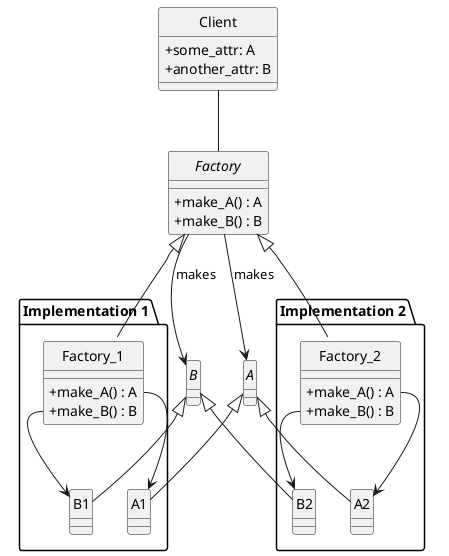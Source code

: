 @startuml
'figure 6: The Abstract Factory Pattern'
skinparam monochrome true
skinparam handwritten false
skinparam shadowing false
skinparam classAttributeIconSize 0
hide class circle
hide abstract circle

class Client {
  + some_attr: A
  + another_attr: B
}

abstract class Factory {
    + make_A() : A
    + make_B() : B
}

abstract class A {}

abstract class B {}

Client -- Factory

Factory -> A : "makes"
Factory -> B : "makes"


package "Implementation 1" {

    class Factory_1 {
      + make_A() : A
      + make_B() : B
    }
    Factory <|-- Factory_1

    class A1 {}
    class B1 {}

    A <|-- A1
    B <|-- B1

    Factory_1::make_A --> A1
    Factory_1::make_B --> B1

}


package "Implementation 2" {

    class Factory_2 {
      + make_A() : A
      + make_B() : B
    }
    Factory <|-- Factory_2

    class A2 {}
    class B2 {}

    A <|-- A2
    B <|-- B2

    Factory_2::make_A --> A2
    Factory_2::make_B --> B2
}

@enduml

@startuml abstract_factory-classes.png
'figure 7: The Abstract Factory Pattern'
skinparam monochrome true
skinparam handwritten false
skinparam shadowing false
skinparam classAttributeIconSize 0
hide class circle
hide abstract circle

class Game {
  + deck: List[Card]
  + hand: Hand
  + deal() : Hand
  + score(hand: Hand) -> List[Trick]
}

abstract class CardGameFactory {
    + make_card(rank, suit) : Card
    + make_hand(cards) : Hand
}

abstract class Card {
    rank: int
    suit: Suit
}

abstract class Hand {
    cards: List[Card]
}

Game -- CardGameFactory

CardGameFactory -> Card : "makes"
CardGameFactory -> Hand : "makes"

Hand *-- Card

package "Cribbage" {

    class CribbageFactory {
        + make_card(rank, suit) : Card
        + make_hand(cards) : Hand
    }
    CardGameFactory <|-- CribbageFactory

    class CribbageCard {
        + points : int
    }
    class CribbageFace {}
    class CribbageAce {}
    class CribbageHand {
        + upcard(card: Card)
    }

    Card <|-- CribbageCard
    CribbageCard <|-- CribbageFace
    CribbageCard <|-- CribbageAce
    Hand <|-- CribbageHand

    CribbageFactory::make_card --> CribbageCard
    CribbageFactory::make_hand -> CribbageHand

    CribbageHand *- "4" CribbageCard
}


package "Poker" {

    class PokerFactory {
        + make_card(rank, suit) : Card
        + make_hand(cards) : Hand
    }
    CardGameFactory <|-- PokerFactory

    class PokerCard {}
    class PokerHand {}

    Card <|-- PokerCard
    Hand <|-- PokerHand

    PokerFactory::make_card --> PokerCard
    PokerFactory::make_hand -> PokerHand

    PokerHand *- "5" PokerCard
}

@enduml

@startuml factory-modules.png
'figure 8: The Abstract Factory Pattern'
skinparam monochrome true
skinparam handwritten false
skinparam shadowing false
skinparam classAttributeIconSize 0
hide class circle
hide abstract circle

class Game {
  + deck: List[Card]
  + hand: Hand
  + deal() : Hand
  + score(hand: Hand) -> List[Trick]
}

package Base {

    abstract class Card {
        rank: int
        suit: Suit
    }

    abstract class Hand {
        cards: List[Card]
    }

    Hand *-- Card
}

package "Cribbage" {

    class "CardGameFactory" as ccgf {
        + make_card(rank, suit) : Card
        + make_hand(cards) : Hand
    }

    class CribbageCard {
        + points : int
    }
    class CribbageFace {}
    class CribbageAce {}
    class CribbageHand {
        + upcard(card: Card)
    }

    Card <|-- CribbageCard
    CribbageCard <|-- CribbageFace
    CribbageCard <|-- CribbageAce
    Hand <|-- CribbageHand

    ccgf::make_card --> CribbageCard
    ccgf::make_hand --> CribbageHand

    CribbageHand *-- "4" CribbageCard
}

package "Poker" {

    class "CardGameFactory" as pcgf {
        + make_card(rank, suit) : Card
        + make_hand(cards) : Hand
    }

    class PokerCard {}
    class PokerHand {}

    Card <|-- PokerCard
    Hand <|-- PokerHand

    pcgf::make_card --> PokerCard
    pcgf::make_hand --> PokerHand

    PokerHand *-- "5" PokerCard
}

Game -- pcgf
Game -- ccgf
@enduml
